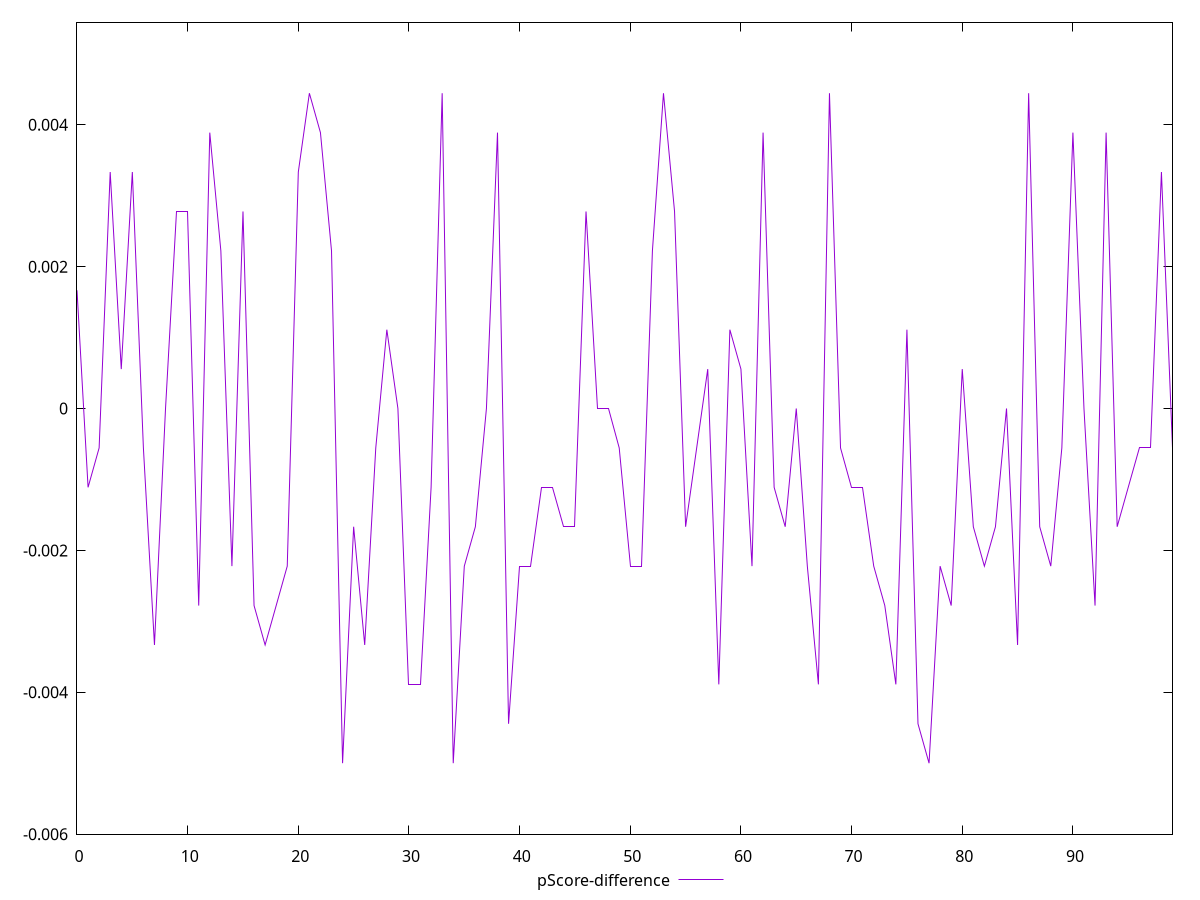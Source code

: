 reset

$pScoreDifference <<EOF
0 0.0016666666666665941
1 -0.0011111111111111738
2 -0.0005555555555555314
3 0.0033333333333332993
4 0.0005555555555555314
5 0.0033333333333332993
6 -0.0005555555555555314
7 -0.0033333333333332993
8 0
9 0.002777777777777768
10 0.002777777777777768
11 -0.002777777777777768
12 0.0038888888888889417
13 0.0022222222222222365
14 -0.0022222222222222365
15 0.002777777777777768
16 -0.002777777777777768
17 -0.0033333333333332993
18 -0.002777777777777768
19 -0.0022222222222222365
20 0.0033333333333332993
21 0.004444444444444473
22 0.0038888888888889417
23 0.0022222222222222365
24 -0.0050000000000000044
25 -0.0016666666666667052
26 -0.0033333333333332993
27 -0.0005555555555555314
28 0.0011111111111111738
29 0
30 -0.0038888888888888307
31 -0.0038888888888888307
32 -0.0011111111111110628
33 0.004444444444444473
34 -0.0050000000000000044
35 -0.0022222222222222365
36 -0.0016666666666667052
37 0
38 0.0038888888888889417
39 -0.004444444444444473
40 -0.0022222222222222365
41 -0.0022222222222222365
42 -0.0011111111111110628
43 -0.0011111111111110628
44 -0.0016666666666667052
45 -0.0016666666666667052
46 0.002777777777777768
47 0
48 0
49 -0.0005555555555555314
50 -0.0022222222222222365
51 -0.0022222222222222365
52 0.0022222222222222365
53 0.004444444444444473
54 0.002777777777777768
55 -0.0016666666666667052
56 -0.0005555555555555314
57 0.0005555555555555314
58 -0.0038888888888888307
59 0.0011111111111111738
60 0.0005555555555555314
61 -0.0022222222222222365
62 0.0038888888888889417
63 -0.0011111111111110628
64 -0.0016666666666667052
65 0
66 -0.0022222222222222365
67 -0.0038888888888888307
68 0.004444444444444473
69 -0.0005555555555555314
70 -0.0011111111111110628
71 -0.0011111111111110628
72 -0.0022222222222222365
73 -0.002777777777777768
74 -0.0038888888888888307
75 0.0011111111111111738
76 -0.004444444444444473
77 -0.0050000000000000044
78 -0.0022222222222222365
79 -0.002777777777777768
80 0.0005555555555555314
81 -0.0016666666666667052
82 -0.0022222222222222365
83 -0.0016666666666667052
84 0
85 -0.0033333333333332993
86 0.004444444444444473
87 -0.0016666666666667052
88 -0.0022222222222222365
89 -0.0005555555555555314
90 0.0038888888888888307
91 0
92 -0.002777777777777768
93 0.0038888888888889417
94 -0.0016666666666667052
95 -0.0011111111111110628
96 -0.0005555555555555314
97 -0.0005555555555555314
98 0.0033333333333332993
99 -0.0005555555555555314
EOF

set key outside below
set xrange [0:99]
set yrange [-0.0060000000000000045:0.005444444444444473]
set trange [-0.0060000000000000045:0.005444444444444473]
set terminal svg size 640, 500 enhanced background rgb 'white'
set output "report_00026_2021-02-22T21:38:55.199Z/render-blocking-resources/samples/pages+cached+noadtech/pScore-difference/values.svg"

plot $pScoreDifference title "pScore-difference" with line

reset
